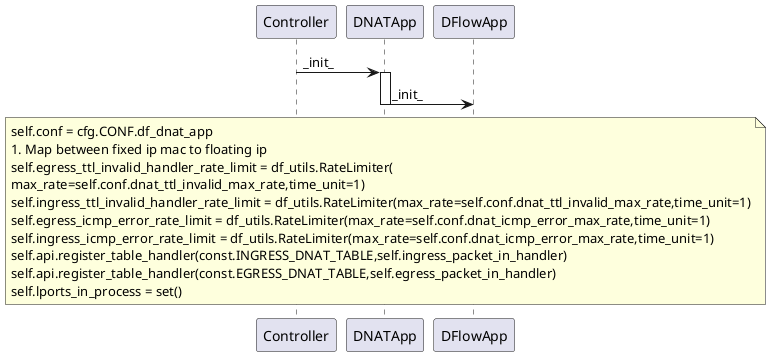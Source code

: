 @startuml dnat init
Controller->DNATApp:_init_
activate DNATApp
DNATApp->DFlowApp:_init_
note over DNATApp
    self.conf = cfg.CONF.df_dnat_app
    # Map between fixed ip mac to floating ip
    self.egress_ttl_invalid_handler_rate_limit = df_utils.RateLimiter(
    max_rate=self.conf.dnat_ttl_invalid_max_rate,time_unit=1)
    self.ingress_ttl_invalid_handler_rate_limit = df_utils.RateLimiter(max_rate=self.conf.dnat_ttl_invalid_max_rate,time_unit=1)
    self.egress_icmp_error_rate_limit = df_utils.RateLimiter(max_rate=self.conf.dnat_icmp_error_max_rate,time_unit=1)
    self.ingress_icmp_error_rate_limit = df_utils.RateLimiter(max_rate=self.conf.dnat_icmp_error_max_rate,time_unit=1)
    self.api.register_table_handler(const.INGRESS_DNAT_TABLE,self.ingress_packet_in_handler)
    self.api.register_table_handler(const.EGRESS_DNAT_TABLE,self.egress_packet_in_handler)
    self.lports_in_process = set()
end note
deactivate
@enduml